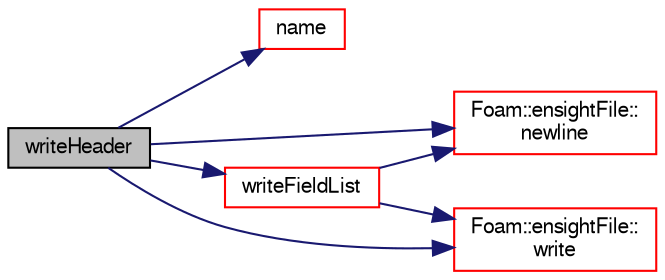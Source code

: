 digraph "writeHeader"
{
  bgcolor="transparent";
  edge [fontname="FreeSans",fontsize="10",labelfontname="FreeSans",labelfontsize="10"];
  node [fontname="FreeSans",fontsize="10",shape=record];
  rankdir="LR";
  Node356 [label="writeHeader",height=0.2,width=0.4,color="black", fillcolor="grey75", style="filled", fontcolor="black"];
  Node356 -> Node357 [color="midnightblue",fontsize="10",style="solid",fontname="FreeSans"];
  Node357 [label="name",height=0.2,width=0.4,color="red",URL="$a12539.html#a82e193fb66ae8aade6c98ed7ff994906",tooltip="Return a string representation of a Scalar. "];
  Node356 -> Node359 [color="midnightblue",fontsize="10",style="solid",fontname="FreeSans"];
  Node359 [label="Foam::ensightFile::\lnewline",height=0.2,width=0.4,color="red",URL="$a21298.html#ab5159a45ba6da86b4085607bea7569dc",tooltip="Add carriage return to ascii stream. "];
  Node356 -> Node405 [color="midnightblue",fontsize="10",style="solid",fontname="FreeSans"];
  Node405 [label="Foam::ensightFile::\lwrite",height=0.2,width=0.4,color="red",URL="$a21298.html#a585eddd24704fabf8fb2b6f1da342813",tooltip="binary write "];
  Node356 -> Node406 [color="midnightblue",fontsize="10",style="solid",fontname="FreeSans"];
  Node406 [label="writeFieldList",height=0.2,width=0.4,color="red",URL="$a21306.html#aeea53b6120de7397e2a611e71abda4d2",tooltip="write a scalar field for idList "];
  Node406 -> Node405 [color="midnightblue",fontsize="10",style="solid",fontname="FreeSans"];
  Node406 -> Node359 [color="midnightblue",fontsize="10",style="solid",fontname="FreeSans"];
}
